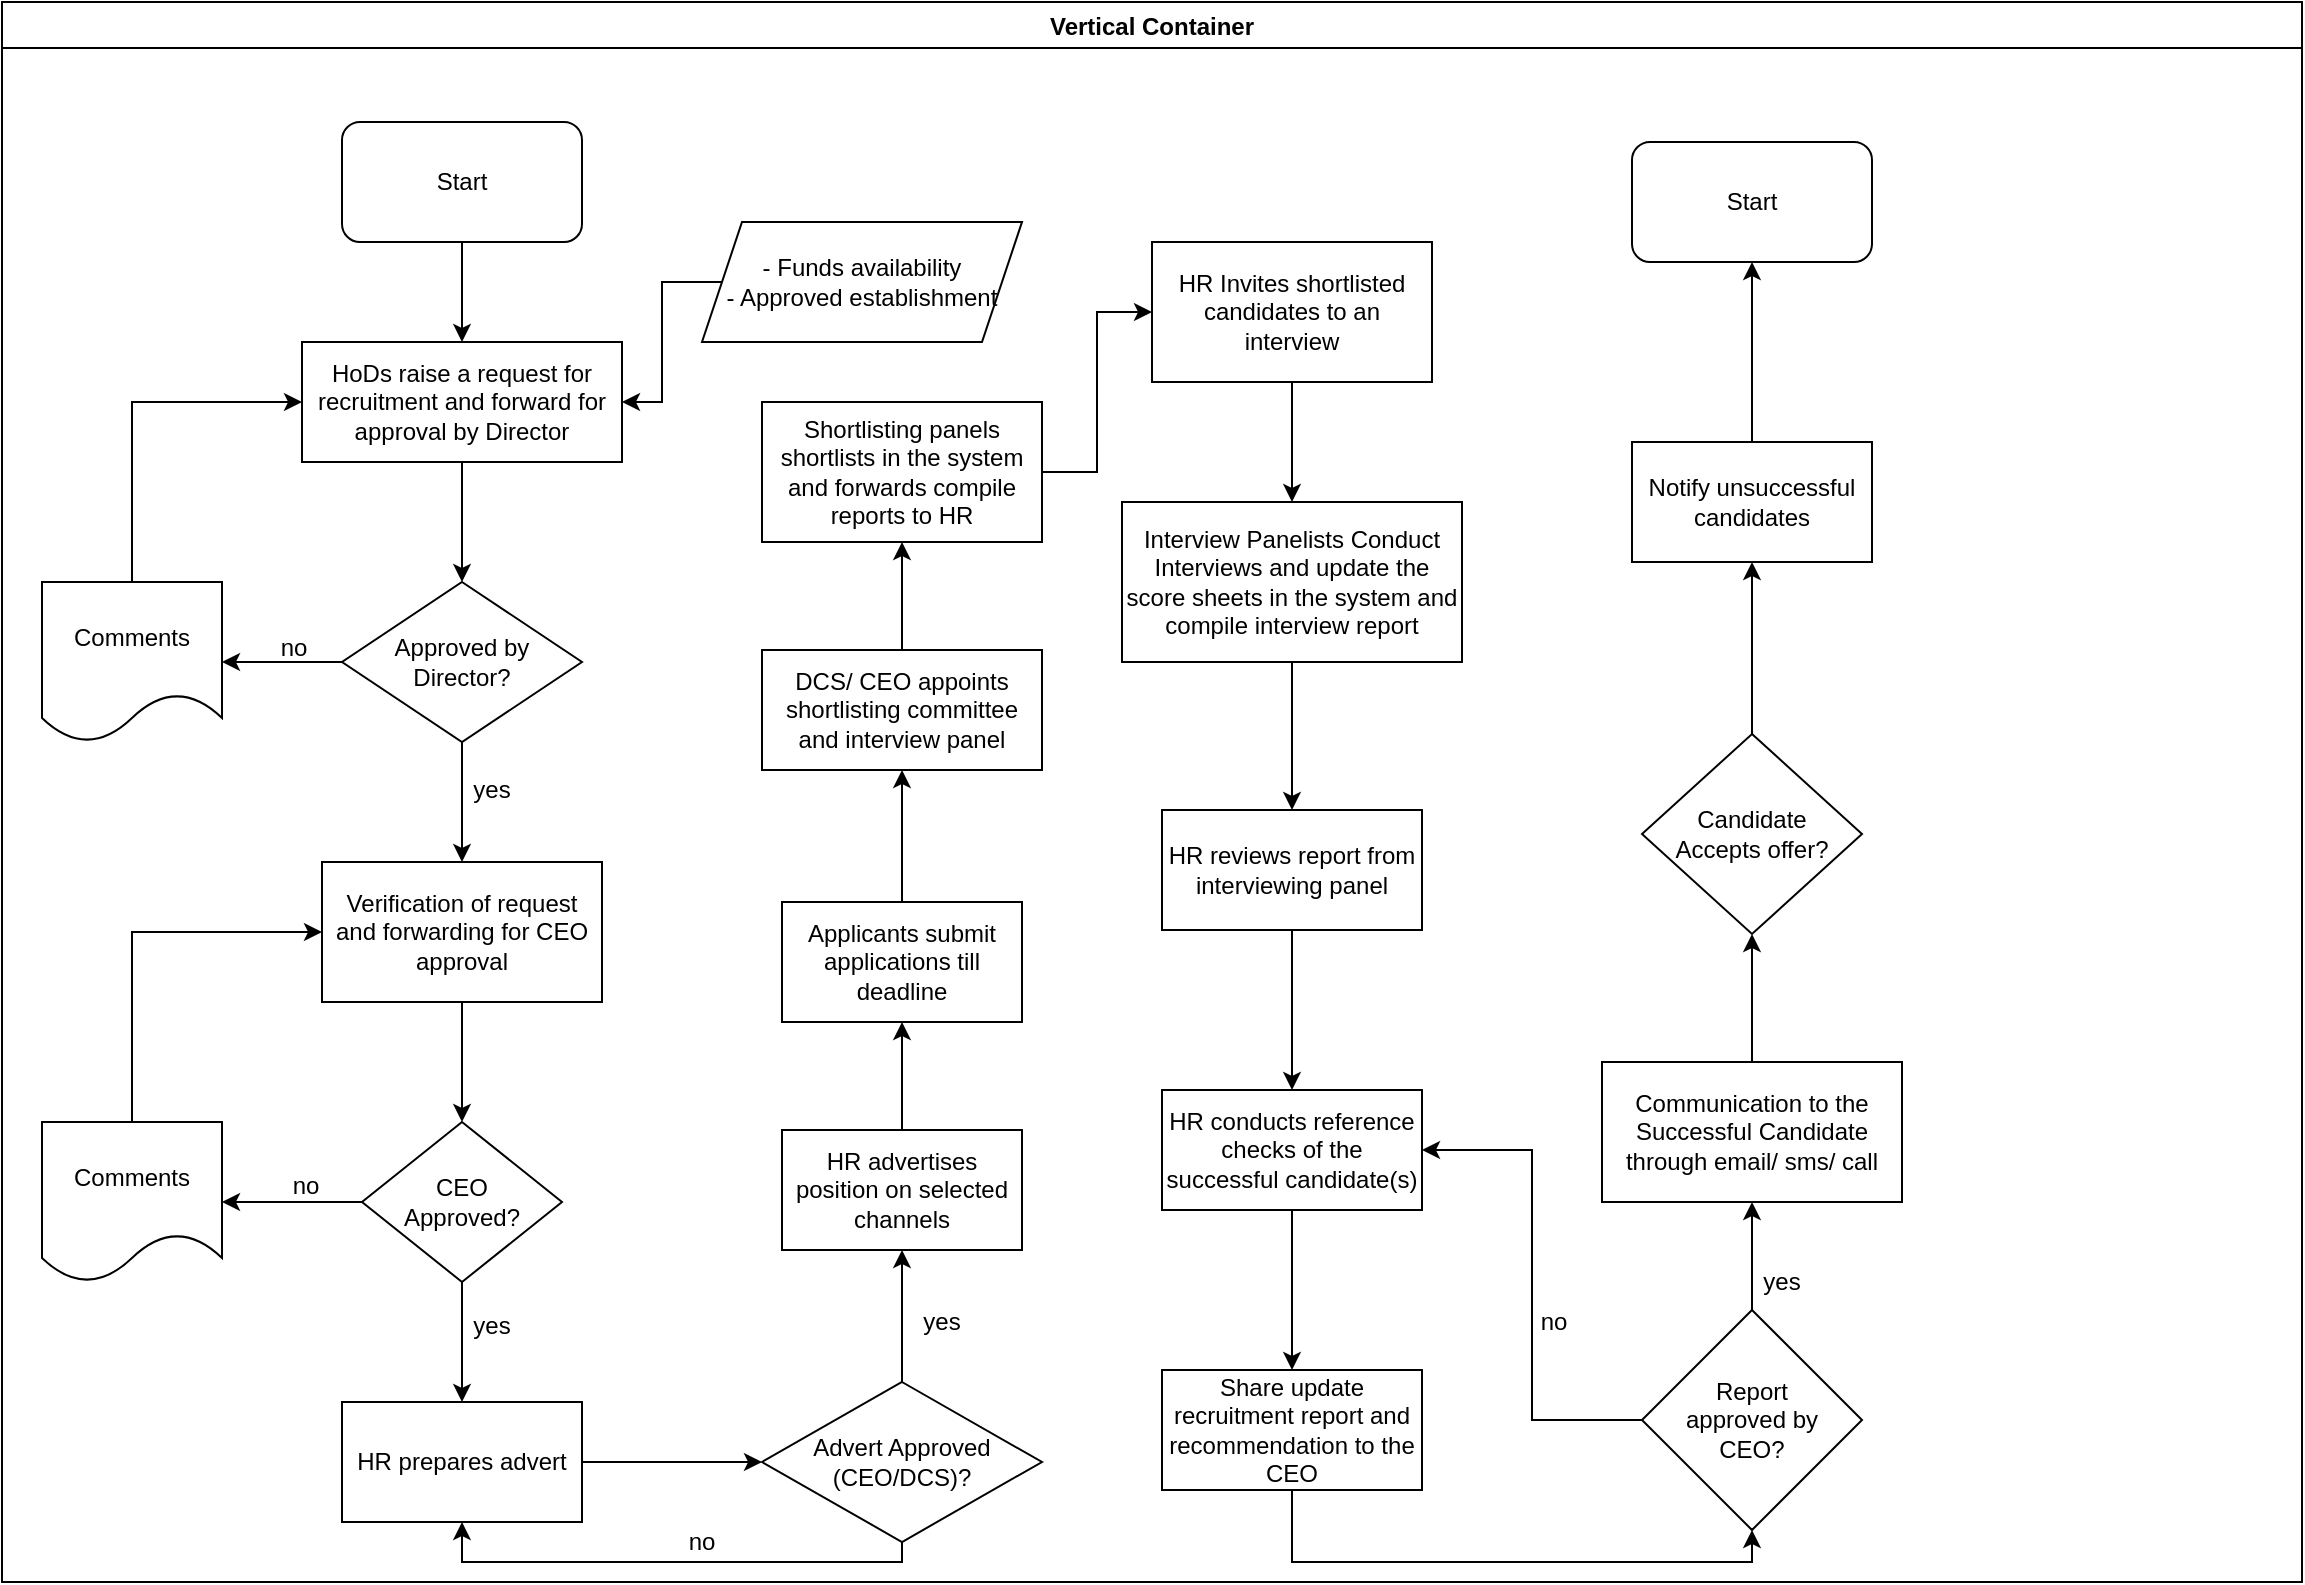 <mxfile version="14.9.3" type="github">
  <diagram id="_uHtcUy28epvlYG5cTlM" name="Page-1">
    <mxGraphModel dx="1038" dy="508" grid="1" gridSize="10" guides="1" tooltips="1" connect="1" arrows="1" fold="1" page="1" pageScale="1" pageWidth="1169" pageHeight="827" math="0" shadow="0">
      <root>
        <mxCell id="0" />
        <mxCell id="1" parent="0" />
        <mxCell id="60VNQbsgn3sJ91GgjY-L-1" value="Vertical Container" style="swimlane;" vertex="1" parent="1">
          <mxGeometry x="10" y="20" width="1150" height="790" as="geometry" />
        </mxCell>
        <mxCell id="60VNQbsgn3sJ91GgjY-L-2" value="Start" style="rounded=1;whiteSpace=wrap;html=1;" vertex="1" parent="60VNQbsgn3sJ91GgjY-L-1">
          <mxGeometry x="170" y="60" width="120" height="60" as="geometry" />
        </mxCell>
        <mxCell id="60VNQbsgn3sJ91GgjY-L-9" value="" style="edgeStyle=orthogonalEdgeStyle;rounded=0;orthogonalLoop=1;jettySize=auto;html=1;" edge="1" parent="60VNQbsgn3sJ91GgjY-L-1" source="60VNQbsgn3sJ91GgjY-L-5" target="60VNQbsgn3sJ91GgjY-L-8">
          <mxGeometry relative="1" as="geometry" />
        </mxCell>
        <mxCell id="60VNQbsgn3sJ91GgjY-L-5" value="&lt;span lang=&quot;EN-GB&quot;&gt;HoDs raise a request for recruitment and forward for approval by Director&lt;br&gt;&lt;/span&gt;" style="rounded=0;whiteSpace=wrap;html=1;" vertex="1" parent="60VNQbsgn3sJ91GgjY-L-1">
          <mxGeometry x="150" y="170" width="160" height="60" as="geometry" />
        </mxCell>
        <mxCell id="60VNQbsgn3sJ91GgjY-L-4" value="" style="edgeStyle=orthogonalEdgeStyle;rounded=0;orthogonalLoop=1;jettySize=auto;html=1;" edge="1" parent="60VNQbsgn3sJ91GgjY-L-1" source="60VNQbsgn3sJ91GgjY-L-2" target="60VNQbsgn3sJ91GgjY-L-5">
          <mxGeometry relative="1" as="geometry">
            <mxPoint x="230" y="200" as="targetPoint" />
          </mxGeometry>
        </mxCell>
        <mxCell id="60VNQbsgn3sJ91GgjY-L-7" value="" style="edgeStyle=orthogonalEdgeStyle;rounded=0;orthogonalLoop=1;jettySize=auto;html=1;" edge="1" parent="60VNQbsgn3sJ91GgjY-L-1" source="60VNQbsgn3sJ91GgjY-L-6" target="60VNQbsgn3sJ91GgjY-L-5">
          <mxGeometry relative="1" as="geometry" />
        </mxCell>
        <mxCell id="60VNQbsgn3sJ91GgjY-L-6" value="&lt;div&gt;- Funds availability&lt;/div&gt;&lt;div&gt;- Approved establishment&lt;br&gt;&lt;/div&gt;" style="shape=parallelogram;perimeter=parallelogramPerimeter;whiteSpace=wrap;html=1;fixedSize=1;" vertex="1" parent="60VNQbsgn3sJ91GgjY-L-1">
          <mxGeometry x="350" y="110" width="160" height="60" as="geometry" />
        </mxCell>
        <mxCell id="60VNQbsgn3sJ91GgjY-L-11" value="" style="edgeStyle=orthogonalEdgeStyle;rounded=0;orthogonalLoop=1;jettySize=auto;html=1;" edge="1" parent="60VNQbsgn3sJ91GgjY-L-1" source="60VNQbsgn3sJ91GgjY-L-8" target="60VNQbsgn3sJ91GgjY-L-10">
          <mxGeometry relative="1" as="geometry" />
        </mxCell>
        <mxCell id="60VNQbsgn3sJ91GgjY-L-14" value="" style="edgeStyle=orthogonalEdgeStyle;rounded=0;orthogonalLoop=1;jettySize=auto;html=1;" edge="1" parent="60VNQbsgn3sJ91GgjY-L-1" source="60VNQbsgn3sJ91GgjY-L-8" target="60VNQbsgn3sJ91GgjY-L-13">
          <mxGeometry relative="1" as="geometry" />
        </mxCell>
        <mxCell id="60VNQbsgn3sJ91GgjY-L-8" value="Approved by Director?" style="rhombus;whiteSpace=wrap;html=1;rounded=0;" vertex="1" parent="60VNQbsgn3sJ91GgjY-L-1">
          <mxGeometry x="170" y="290" width="120" height="80" as="geometry" />
        </mxCell>
        <mxCell id="60VNQbsgn3sJ91GgjY-L-21" value="" style="edgeStyle=orthogonalEdgeStyle;rounded=0;orthogonalLoop=1;jettySize=auto;html=1;" edge="1" parent="60VNQbsgn3sJ91GgjY-L-1" source="60VNQbsgn3sJ91GgjY-L-10" target="60VNQbsgn3sJ91GgjY-L-20">
          <mxGeometry relative="1" as="geometry" />
        </mxCell>
        <mxCell id="60VNQbsgn3sJ91GgjY-L-10" value="Verification of request and forwarding for CEO approval" style="whiteSpace=wrap;html=1;rounded=0;" vertex="1" parent="60VNQbsgn3sJ91GgjY-L-1">
          <mxGeometry x="160" y="430" width="140" height="70" as="geometry" />
        </mxCell>
        <mxCell id="60VNQbsgn3sJ91GgjY-L-12" value="yes" style="text;html=1;strokeColor=none;fillColor=none;align=center;verticalAlign=middle;whiteSpace=wrap;rounded=0;" vertex="1" parent="60VNQbsgn3sJ91GgjY-L-1">
          <mxGeometry x="225" y="384" width="40" height="20" as="geometry" />
        </mxCell>
        <mxCell id="60VNQbsgn3sJ91GgjY-L-16" value="" style="edgeStyle=orthogonalEdgeStyle;rounded=0;orthogonalLoop=1;jettySize=auto;html=1;entryX=0;entryY=0.5;entryDx=0;entryDy=0;exitX=0.5;exitY=0;exitDx=0;exitDy=0;" edge="1" parent="60VNQbsgn3sJ91GgjY-L-1" source="60VNQbsgn3sJ91GgjY-L-13" target="60VNQbsgn3sJ91GgjY-L-5">
          <mxGeometry relative="1" as="geometry">
            <mxPoint x="65" y="200" as="targetPoint" />
          </mxGeometry>
        </mxCell>
        <mxCell id="60VNQbsgn3sJ91GgjY-L-13" value="Comments" style="shape=document;whiteSpace=wrap;html=1;boundedLbl=1;rounded=0;" vertex="1" parent="60VNQbsgn3sJ91GgjY-L-1">
          <mxGeometry x="20" y="290" width="90" height="80" as="geometry" />
        </mxCell>
        <mxCell id="60VNQbsgn3sJ91GgjY-L-23" value="" style="edgeStyle=orthogonalEdgeStyle;rounded=0;orthogonalLoop=1;jettySize=auto;html=1;" edge="1" parent="60VNQbsgn3sJ91GgjY-L-1" source="60VNQbsgn3sJ91GgjY-L-20" target="60VNQbsgn3sJ91GgjY-L-22">
          <mxGeometry relative="1" as="geometry" />
        </mxCell>
        <mxCell id="60VNQbsgn3sJ91GgjY-L-26" value="" style="edgeStyle=orthogonalEdgeStyle;rounded=0;orthogonalLoop=1;jettySize=auto;html=1;" edge="1" parent="60VNQbsgn3sJ91GgjY-L-1" source="60VNQbsgn3sJ91GgjY-L-20" target="60VNQbsgn3sJ91GgjY-L-25">
          <mxGeometry relative="1" as="geometry" />
        </mxCell>
        <mxCell id="60VNQbsgn3sJ91GgjY-L-20" value="&lt;div&gt;CEO &lt;br&gt;&lt;/div&gt;&lt;div&gt;Approved?&lt;/div&gt;" style="rhombus;whiteSpace=wrap;html=1;rounded=0;" vertex="1" parent="60VNQbsgn3sJ91GgjY-L-1">
          <mxGeometry x="180" y="560" width="100" height="80" as="geometry" />
        </mxCell>
        <mxCell id="60VNQbsgn3sJ91GgjY-L-30" value="" style="edgeStyle=orthogonalEdgeStyle;rounded=0;orthogonalLoop=1;jettySize=auto;html=1;" edge="1" parent="60VNQbsgn3sJ91GgjY-L-1" source="60VNQbsgn3sJ91GgjY-L-22" target="60VNQbsgn3sJ91GgjY-L-29">
          <mxGeometry relative="1" as="geometry" />
        </mxCell>
        <mxCell id="60VNQbsgn3sJ91GgjY-L-22" value="HR prepares advert" style="whiteSpace=wrap;html=1;rounded=0;" vertex="1" parent="60VNQbsgn3sJ91GgjY-L-1">
          <mxGeometry x="170" y="700" width="120" height="60" as="geometry" />
        </mxCell>
        <mxCell id="60VNQbsgn3sJ91GgjY-L-28" value="" style="edgeStyle=orthogonalEdgeStyle;rounded=0;orthogonalLoop=1;jettySize=auto;html=1;entryX=0;entryY=0.5;entryDx=0;entryDy=0;exitX=0.5;exitY=0;exitDx=0;exitDy=0;" edge="1" parent="60VNQbsgn3sJ91GgjY-L-1" source="60VNQbsgn3sJ91GgjY-L-25" target="60VNQbsgn3sJ91GgjY-L-10">
          <mxGeometry relative="1" as="geometry">
            <mxPoint x="65" y="470" as="targetPoint" />
          </mxGeometry>
        </mxCell>
        <mxCell id="60VNQbsgn3sJ91GgjY-L-25" value="Comments" style="shape=document;whiteSpace=wrap;html=1;boundedLbl=1;rounded=0;" vertex="1" parent="60VNQbsgn3sJ91GgjY-L-1">
          <mxGeometry x="20" y="560" width="90" height="80" as="geometry" />
        </mxCell>
        <mxCell id="60VNQbsgn3sJ91GgjY-L-32" value="" style="edgeStyle=orthogonalEdgeStyle;rounded=0;orthogonalLoop=1;jettySize=auto;html=1;" edge="1" parent="60VNQbsgn3sJ91GgjY-L-1" source="60VNQbsgn3sJ91GgjY-L-29" target="60VNQbsgn3sJ91GgjY-L-31">
          <mxGeometry relative="1" as="geometry" />
        </mxCell>
        <mxCell id="60VNQbsgn3sJ91GgjY-L-29" value="Advert Approved (CEO/DCS)?" style="rhombus;whiteSpace=wrap;html=1;rounded=0;" vertex="1" parent="60VNQbsgn3sJ91GgjY-L-1">
          <mxGeometry x="380" y="690" width="140" height="80" as="geometry" />
        </mxCell>
        <mxCell id="60VNQbsgn3sJ91GgjY-L-34" value="" style="edgeStyle=orthogonalEdgeStyle;rounded=0;orthogonalLoop=1;jettySize=auto;html=1;" edge="1" parent="60VNQbsgn3sJ91GgjY-L-1" source="60VNQbsgn3sJ91GgjY-L-31" target="60VNQbsgn3sJ91GgjY-L-33">
          <mxGeometry relative="1" as="geometry" />
        </mxCell>
        <mxCell id="60VNQbsgn3sJ91GgjY-L-31" value="HR advertises position on selected channels" style="whiteSpace=wrap;html=1;rounded=0;" vertex="1" parent="60VNQbsgn3sJ91GgjY-L-1">
          <mxGeometry x="390" y="564" width="120" height="60" as="geometry" />
        </mxCell>
        <mxCell id="60VNQbsgn3sJ91GgjY-L-41" value="" style="edgeStyle=orthogonalEdgeStyle;rounded=0;orthogonalLoop=1;jettySize=auto;html=1;" edge="1" parent="60VNQbsgn3sJ91GgjY-L-1" source="60VNQbsgn3sJ91GgjY-L-33" target="60VNQbsgn3sJ91GgjY-L-40">
          <mxGeometry relative="1" as="geometry" />
        </mxCell>
        <mxCell id="60VNQbsgn3sJ91GgjY-L-33" value="Applicants submit applications till deadline" style="whiteSpace=wrap;html=1;rounded=0;" vertex="1" parent="60VNQbsgn3sJ91GgjY-L-1">
          <mxGeometry x="390" y="450" width="120" height="60" as="geometry" />
        </mxCell>
        <mxCell id="60VNQbsgn3sJ91GgjY-L-35" value="yes" style="text;html=1;strokeColor=none;fillColor=none;align=center;verticalAlign=middle;whiteSpace=wrap;rounded=0;" vertex="1" parent="60VNQbsgn3sJ91GgjY-L-1">
          <mxGeometry x="450" y="650" width="40" height="20" as="geometry" />
        </mxCell>
        <mxCell id="60VNQbsgn3sJ91GgjY-L-37" value="" style="edgeStyle=orthogonalEdgeStyle;rounded=0;orthogonalLoop=1;jettySize=auto;html=1;entryX=0.5;entryY=1;entryDx=0;entryDy=0;exitX=0.5;exitY=1;exitDx=0;exitDy=0;" edge="1" parent="60VNQbsgn3sJ91GgjY-L-1" source="60VNQbsgn3sJ91GgjY-L-29" target="60VNQbsgn3sJ91GgjY-L-22">
          <mxGeometry relative="1" as="geometry">
            <mxPoint x="450" y="860" as="targetPoint" />
            <Array as="points">
              <mxPoint x="450" y="780" />
              <mxPoint x="230" y="780" />
            </Array>
          </mxGeometry>
        </mxCell>
        <mxCell id="60VNQbsgn3sJ91GgjY-L-44" value="" style="edgeStyle=orthogonalEdgeStyle;rounded=0;orthogonalLoop=1;jettySize=auto;html=1;" edge="1" parent="60VNQbsgn3sJ91GgjY-L-1" source="60VNQbsgn3sJ91GgjY-L-40" target="60VNQbsgn3sJ91GgjY-L-43">
          <mxGeometry relative="1" as="geometry" />
        </mxCell>
        <mxCell id="60VNQbsgn3sJ91GgjY-L-40" value="&lt;span lang=&quot;EN-GB&quot;&gt;DCS/ CEO appoints shortlisting committee and interview panel&lt;/span&gt;" style="whiteSpace=wrap;html=1;rounded=0;" vertex="1" parent="60VNQbsgn3sJ91GgjY-L-1">
          <mxGeometry x="380" y="324" width="140" height="60" as="geometry" />
        </mxCell>
        <mxCell id="60VNQbsgn3sJ91GgjY-L-46" value="" style="edgeStyle=orthogonalEdgeStyle;rounded=0;orthogonalLoop=1;jettySize=auto;html=1;entryX=0;entryY=0.5;entryDx=0;entryDy=0;" edge="1" parent="60VNQbsgn3sJ91GgjY-L-1" source="60VNQbsgn3sJ91GgjY-L-43" target="60VNQbsgn3sJ91GgjY-L-45">
          <mxGeometry relative="1" as="geometry" />
        </mxCell>
        <mxCell id="60VNQbsgn3sJ91GgjY-L-43" value="Shortlisting panels shortlists in the system and forwards compile reports to HR" style="whiteSpace=wrap;html=1;rounded=0;" vertex="1" parent="60VNQbsgn3sJ91GgjY-L-1">
          <mxGeometry x="380" y="200" width="140" height="70" as="geometry" />
        </mxCell>
        <mxCell id="60VNQbsgn3sJ91GgjY-L-48" value="" style="edgeStyle=orthogonalEdgeStyle;rounded=0;orthogonalLoop=1;jettySize=auto;html=1;" edge="1" parent="60VNQbsgn3sJ91GgjY-L-1" source="60VNQbsgn3sJ91GgjY-L-45" target="60VNQbsgn3sJ91GgjY-L-47">
          <mxGeometry relative="1" as="geometry" />
        </mxCell>
        <mxCell id="60VNQbsgn3sJ91GgjY-L-45" value="HR Invites shortlisted candidates to an interview" style="whiteSpace=wrap;html=1;rounded=0;" vertex="1" parent="60VNQbsgn3sJ91GgjY-L-1">
          <mxGeometry x="575" y="120" width="140" height="70" as="geometry" />
        </mxCell>
        <mxCell id="60VNQbsgn3sJ91GgjY-L-50" value="" style="edgeStyle=orthogonalEdgeStyle;rounded=0;orthogonalLoop=1;jettySize=auto;html=1;" edge="1" parent="60VNQbsgn3sJ91GgjY-L-1" source="60VNQbsgn3sJ91GgjY-L-47" target="60VNQbsgn3sJ91GgjY-L-49">
          <mxGeometry relative="1" as="geometry" />
        </mxCell>
        <mxCell id="60VNQbsgn3sJ91GgjY-L-47" value="&lt;span lang=&quot;EN-GB&quot;&gt;Interview Panelists Conduct Interviews and update the score sheets in the system and compile interview report&lt;br&gt;&lt;/span&gt;" style="whiteSpace=wrap;html=1;rounded=0;" vertex="1" parent="60VNQbsgn3sJ91GgjY-L-1">
          <mxGeometry x="560" y="250" width="170" height="80" as="geometry" />
        </mxCell>
        <mxCell id="60VNQbsgn3sJ91GgjY-L-52" value="" style="edgeStyle=orthogonalEdgeStyle;rounded=0;orthogonalLoop=1;jettySize=auto;html=1;" edge="1" parent="60VNQbsgn3sJ91GgjY-L-1" source="60VNQbsgn3sJ91GgjY-L-49" target="60VNQbsgn3sJ91GgjY-L-51">
          <mxGeometry relative="1" as="geometry" />
        </mxCell>
        <mxCell id="60VNQbsgn3sJ91GgjY-L-49" value="&lt;span lang=&quot;EN-GB&quot;&gt;HR reviews report from interviewing panel&lt;/span&gt;" style="whiteSpace=wrap;html=1;rounded=0;" vertex="1" parent="60VNQbsgn3sJ91GgjY-L-1">
          <mxGeometry x="580" y="404" width="130" height="60" as="geometry" />
        </mxCell>
        <mxCell id="60VNQbsgn3sJ91GgjY-L-54" value="" style="edgeStyle=orthogonalEdgeStyle;rounded=0;orthogonalLoop=1;jettySize=auto;html=1;" edge="1" parent="60VNQbsgn3sJ91GgjY-L-1" source="60VNQbsgn3sJ91GgjY-L-51" target="60VNQbsgn3sJ91GgjY-L-53">
          <mxGeometry relative="1" as="geometry" />
        </mxCell>
        <mxCell id="60VNQbsgn3sJ91GgjY-L-51" value="&lt;span lang=&quot;EN-GB&quot;&gt;HR conducts reference checks of the successful candidate(s)&lt;br&gt;&lt;/span&gt;" style="whiteSpace=wrap;html=1;rounded=0;" vertex="1" parent="60VNQbsgn3sJ91GgjY-L-1">
          <mxGeometry x="580" y="544" width="130" height="60" as="geometry" />
        </mxCell>
        <mxCell id="60VNQbsgn3sJ91GgjY-L-56" value="" style="edgeStyle=orthogonalEdgeStyle;rounded=0;orthogonalLoop=1;jettySize=auto;html=1;entryX=0.5;entryY=1;entryDx=0;entryDy=0;exitX=0.5;exitY=1;exitDx=0;exitDy=0;" edge="1" parent="60VNQbsgn3sJ91GgjY-L-1" source="60VNQbsgn3sJ91GgjY-L-53" target="60VNQbsgn3sJ91GgjY-L-55">
          <mxGeometry relative="1" as="geometry">
            <Array as="points">
              <mxPoint x="645" y="780" />
              <mxPoint x="875" y="780" />
            </Array>
          </mxGeometry>
        </mxCell>
        <mxCell id="60VNQbsgn3sJ91GgjY-L-53" value="Share update recruitment report and recommendation to the CEO" style="whiteSpace=wrap;html=1;rounded=0;" vertex="1" parent="60VNQbsgn3sJ91GgjY-L-1">
          <mxGeometry x="580" y="684" width="130" height="60" as="geometry" />
        </mxCell>
        <mxCell id="60VNQbsgn3sJ91GgjY-L-58" value="" style="edgeStyle=orthogonalEdgeStyle;rounded=0;orthogonalLoop=1;jettySize=auto;html=1;" edge="1" parent="60VNQbsgn3sJ91GgjY-L-1" source="60VNQbsgn3sJ91GgjY-L-55" target="60VNQbsgn3sJ91GgjY-L-57">
          <mxGeometry relative="1" as="geometry" />
        </mxCell>
        <mxCell id="60VNQbsgn3sJ91GgjY-L-63" value="" style="edgeStyle=orthogonalEdgeStyle;rounded=0;orthogonalLoop=1;jettySize=auto;html=1;entryX=1;entryY=0.5;entryDx=0;entryDy=0;exitX=0;exitY=0.5;exitDx=0;exitDy=0;" edge="1" parent="60VNQbsgn3sJ91GgjY-L-1" source="60VNQbsgn3sJ91GgjY-L-55" target="60VNQbsgn3sJ91GgjY-L-51">
          <mxGeometry relative="1" as="geometry">
            <mxPoint x="1005" y="714" as="targetPoint" />
            <Array as="points">
              <mxPoint x="765" y="709" />
              <mxPoint x="765" y="574" />
            </Array>
          </mxGeometry>
        </mxCell>
        <mxCell id="60VNQbsgn3sJ91GgjY-L-55" value="&lt;div&gt;Report &lt;br&gt;&lt;/div&gt;&lt;div&gt;approved by &lt;br&gt;&lt;/div&gt;&lt;div&gt;CEO?&lt;/div&gt;" style="rhombus;whiteSpace=wrap;html=1;rounded=0;" vertex="1" parent="60VNQbsgn3sJ91GgjY-L-1">
          <mxGeometry x="820" y="654" width="110" height="110" as="geometry" />
        </mxCell>
        <mxCell id="60VNQbsgn3sJ91GgjY-L-60" value="" style="edgeStyle=orthogonalEdgeStyle;rounded=0;orthogonalLoop=1;jettySize=auto;html=1;" edge="1" parent="60VNQbsgn3sJ91GgjY-L-1" source="60VNQbsgn3sJ91GgjY-L-57" target="60VNQbsgn3sJ91GgjY-L-59">
          <mxGeometry relative="1" as="geometry" />
        </mxCell>
        <mxCell id="60VNQbsgn3sJ91GgjY-L-57" value="&lt;span lang=&quot;EN-GB&quot;&gt;Communication to the Successful Candidate through email/ sms/ call&lt;/span&gt;" style="whiteSpace=wrap;html=1;rounded=0;" vertex="1" parent="60VNQbsgn3sJ91GgjY-L-1">
          <mxGeometry x="800" y="530" width="150" height="70" as="geometry" />
        </mxCell>
        <mxCell id="60VNQbsgn3sJ91GgjY-L-66" value="" style="edgeStyle=orthogonalEdgeStyle;rounded=0;orthogonalLoop=1;jettySize=auto;html=1;" edge="1" parent="60VNQbsgn3sJ91GgjY-L-1" source="60VNQbsgn3sJ91GgjY-L-59" target="60VNQbsgn3sJ91GgjY-L-65">
          <mxGeometry relative="1" as="geometry" />
        </mxCell>
        <mxCell id="60VNQbsgn3sJ91GgjY-L-59" value="&lt;div&gt;Candidate&lt;/div&gt;&lt;div&gt;Accepts offer?&lt;/div&gt;" style="rhombus;whiteSpace=wrap;html=1;rounded=0;" vertex="1" parent="60VNQbsgn3sJ91GgjY-L-1">
          <mxGeometry x="820" y="366" width="110" height="100" as="geometry" />
        </mxCell>
        <mxCell id="60VNQbsgn3sJ91GgjY-L-64" value="no" style="text;html=1;strokeColor=none;fillColor=none;align=center;verticalAlign=middle;whiteSpace=wrap;rounded=0;" vertex="1" parent="60VNQbsgn3sJ91GgjY-L-1">
          <mxGeometry x="756" y="650" width="40" height="20" as="geometry" />
        </mxCell>
        <mxCell id="60VNQbsgn3sJ91GgjY-L-68" value="" style="edgeStyle=orthogonalEdgeStyle;rounded=0;orthogonalLoop=1;jettySize=auto;html=1;entryX=0.5;entryY=1;entryDx=0;entryDy=0;" edge="1" parent="60VNQbsgn3sJ91GgjY-L-1" source="60VNQbsgn3sJ91GgjY-L-65" target="60VNQbsgn3sJ91GgjY-L-69">
          <mxGeometry relative="1" as="geometry">
            <mxPoint x="875" y="126" as="targetPoint" />
          </mxGeometry>
        </mxCell>
        <mxCell id="60VNQbsgn3sJ91GgjY-L-65" value="Notify unsuccessful candidates" style="whiteSpace=wrap;html=1;rounded=0;" vertex="1" parent="60VNQbsgn3sJ91GgjY-L-1">
          <mxGeometry x="815" y="220" width="120" height="60" as="geometry" />
        </mxCell>
        <mxCell id="60VNQbsgn3sJ91GgjY-L-69" value="Start" style="rounded=1;whiteSpace=wrap;html=1;" vertex="1" parent="60VNQbsgn3sJ91GgjY-L-1">
          <mxGeometry x="815" y="70" width="120" height="60" as="geometry" />
        </mxCell>
        <mxCell id="60VNQbsgn3sJ91GgjY-L-17" value="no" style="text;html=1;strokeColor=none;fillColor=none;align=center;verticalAlign=middle;whiteSpace=wrap;rounded=0;" vertex="1" parent="1">
          <mxGeometry x="136" y="333" width="40" height="20" as="geometry" />
        </mxCell>
        <mxCell id="60VNQbsgn3sJ91GgjY-L-24" value="yes" style="text;html=1;strokeColor=none;fillColor=none;align=center;verticalAlign=middle;whiteSpace=wrap;rounded=0;" vertex="1" parent="1">
          <mxGeometry x="235" y="672" width="40" height="20" as="geometry" />
        </mxCell>
        <mxCell id="60VNQbsgn3sJ91GgjY-L-38" value="no" style="text;html=1;strokeColor=none;fillColor=none;align=center;verticalAlign=middle;whiteSpace=wrap;rounded=0;" vertex="1" parent="1">
          <mxGeometry x="142" y="602" width="40" height="20" as="geometry" />
        </mxCell>
        <mxCell id="60VNQbsgn3sJ91GgjY-L-39" value="no" style="text;html=1;strokeColor=none;fillColor=none;align=center;verticalAlign=middle;whiteSpace=wrap;rounded=0;" vertex="1" parent="1">
          <mxGeometry x="340" y="780" width="40" height="20" as="geometry" />
        </mxCell>
        <mxCell id="60VNQbsgn3sJ91GgjY-L-61" value="yes" style="text;html=1;strokeColor=none;fillColor=none;align=center;verticalAlign=middle;whiteSpace=wrap;rounded=0;" vertex="1" parent="1">
          <mxGeometry x="880" y="650" width="40" height="20" as="geometry" />
        </mxCell>
      </root>
    </mxGraphModel>
  </diagram>
</mxfile>
